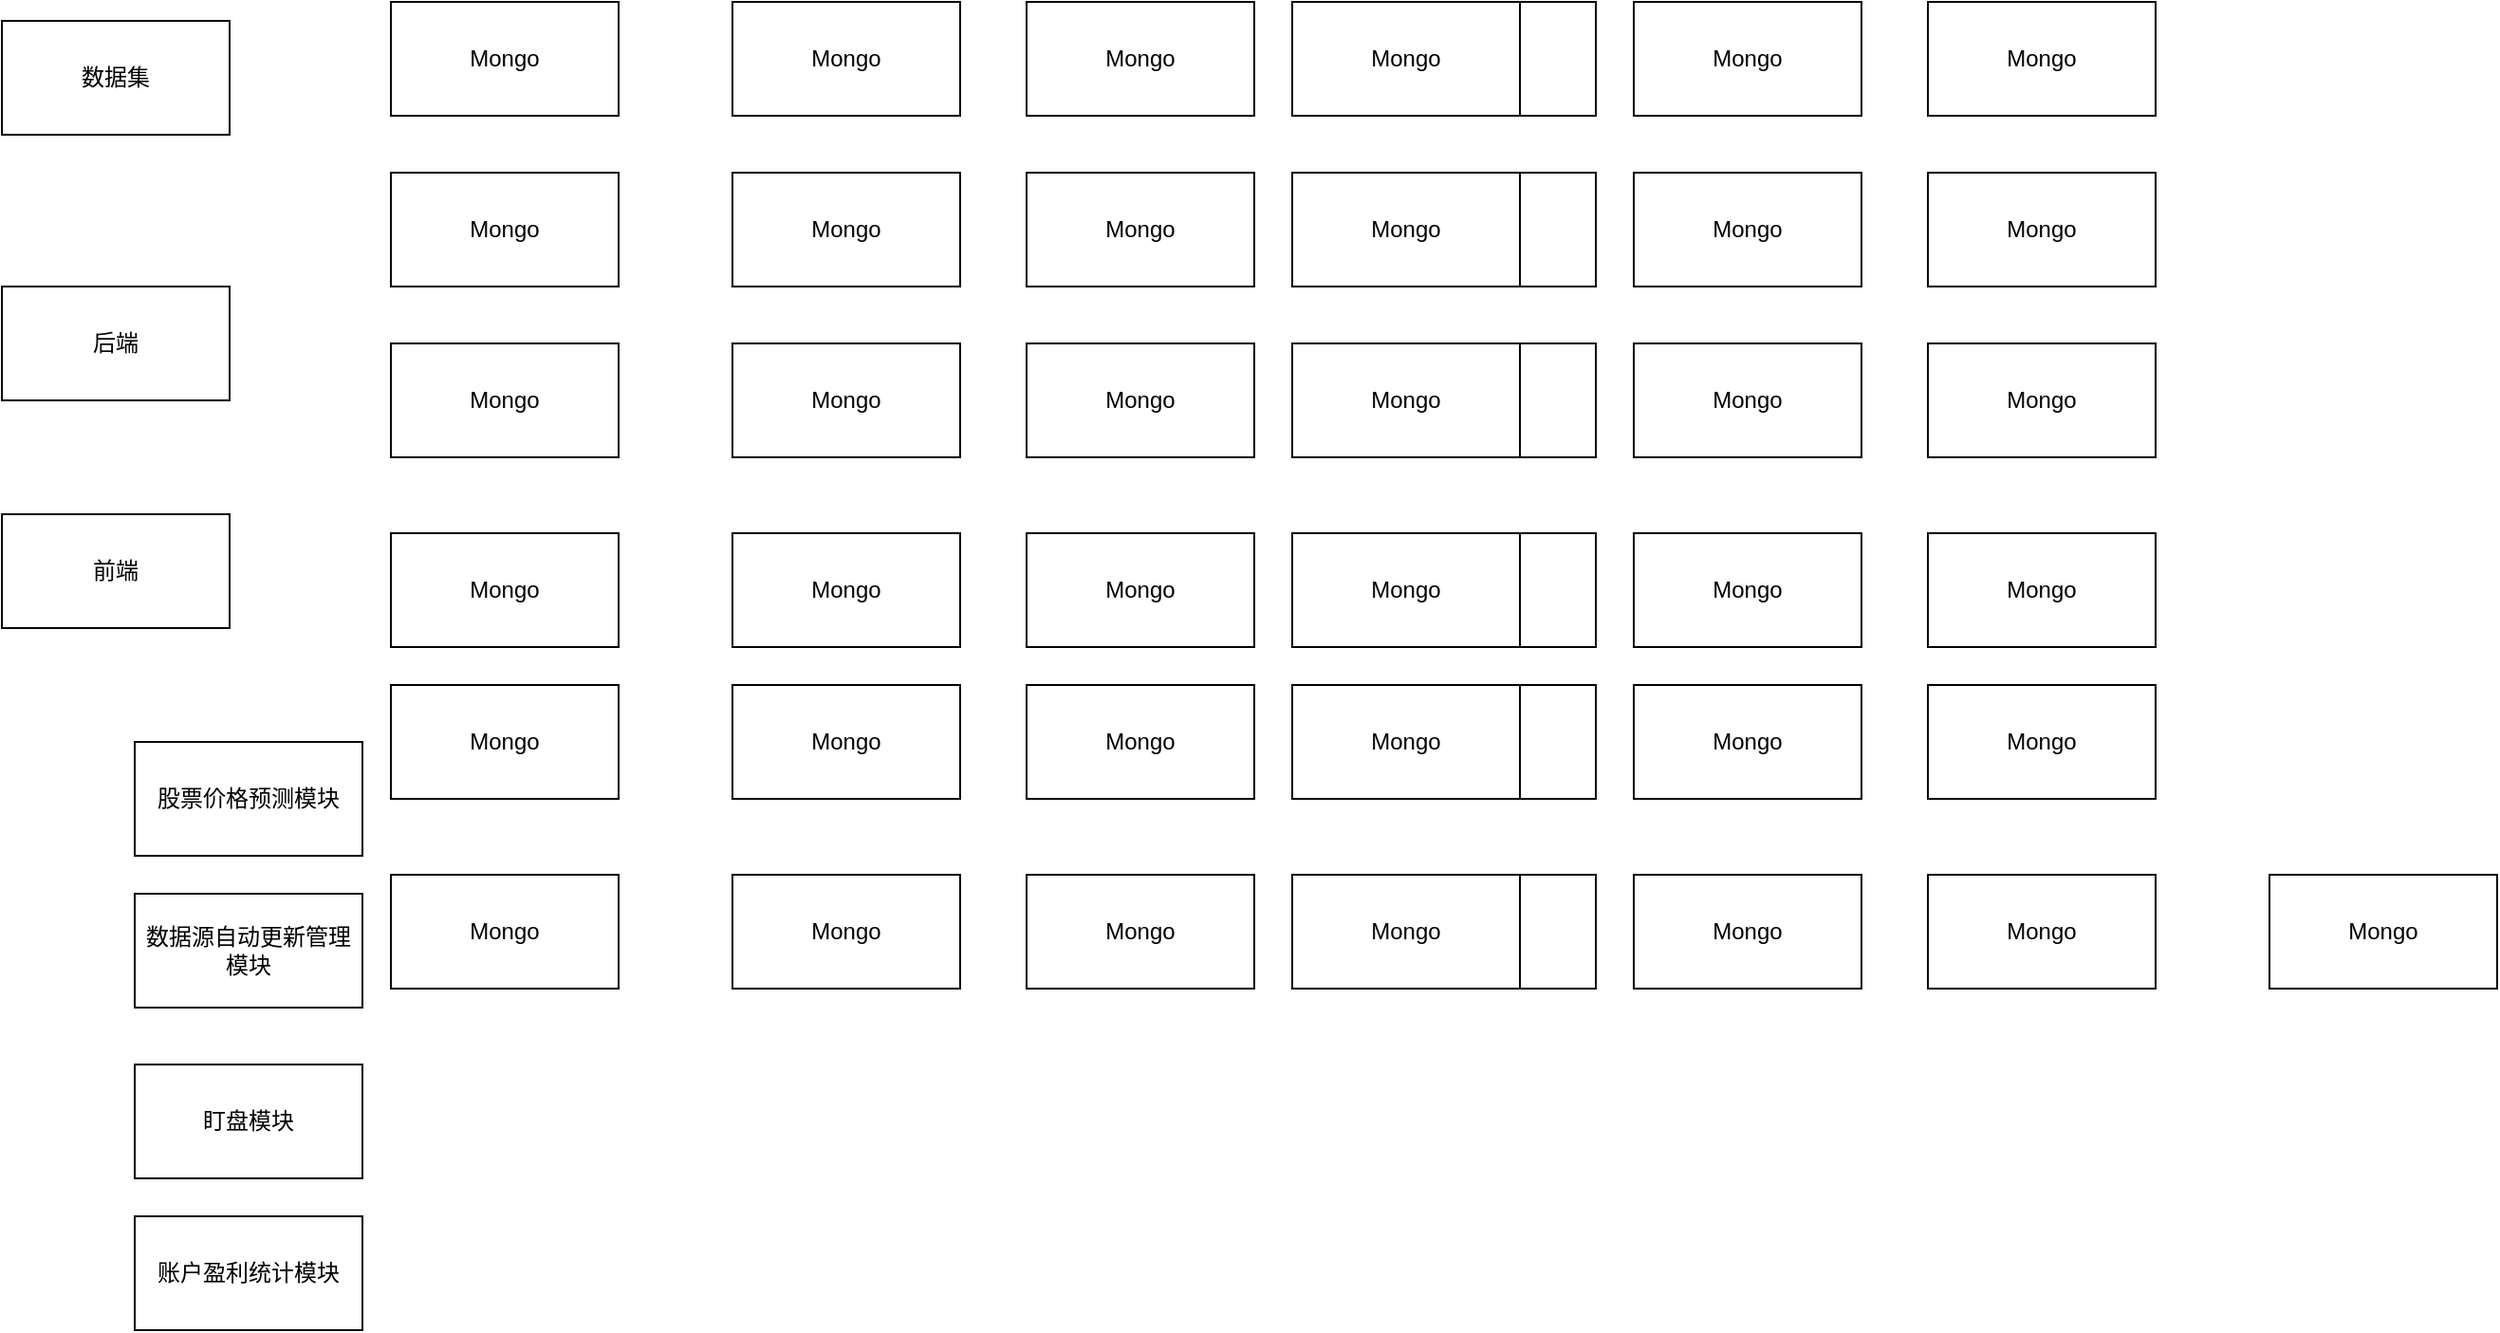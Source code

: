 <mxfile version="24.8.9">
  <diagram name="Page-1" id="sxSwd7jyhiuzXHBnLSu5">
    <mxGraphModel dx="1434" dy="785" grid="1" gridSize="10" guides="1" tooltips="1" connect="1" arrows="1" fold="1" page="1" pageScale="1" pageWidth="850" pageHeight="1100" math="0" shadow="0">
      <root>
        <mxCell id="0" />
        <mxCell id="1" parent="0" />
        <mxCell id="Vvy3frVBShBX31A8cEkJ-1" value="后端" style="rounded=0;whiteSpace=wrap;html=1;" vertex="1" parent="1">
          <mxGeometry x="220" y="290" width="120" height="60" as="geometry" />
        </mxCell>
        <mxCell id="Vvy3frVBShBX31A8cEkJ-2" value="数据集" style="rounded=0;whiteSpace=wrap;html=1;" vertex="1" parent="1">
          <mxGeometry x="220" y="150" width="120" height="60" as="geometry" />
        </mxCell>
        <mxCell id="Vvy3frVBShBX31A8cEkJ-3" value="Mongo" style="rounded=0;whiteSpace=wrap;html=1;" vertex="1" parent="1">
          <mxGeometry x="425" y="140" width="120" height="60" as="geometry" />
        </mxCell>
        <mxCell id="Vvy3frVBShBX31A8cEkJ-4" value="Mongo" style="rounded=0;whiteSpace=wrap;html=1;" vertex="1" parent="1">
          <mxGeometry x="605" y="140" width="120" height="60" as="geometry" />
        </mxCell>
        <mxCell id="Vvy3frVBShBX31A8cEkJ-5" value="Mongo" style="rounded=0;whiteSpace=wrap;html=1;" vertex="1" parent="1">
          <mxGeometry x="425" y="600" width="120" height="60" as="geometry" />
        </mxCell>
        <mxCell id="Vvy3frVBShBX31A8cEkJ-6" value="Mongo" style="rounded=0;whiteSpace=wrap;html=1;" vertex="1" parent="1">
          <mxGeometry x="605" y="600" width="120" height="60" as="geometry" />
        </mxCell>
        <mxCell id="Vvy3frVBShBX31A8cEkJ-7" value="Mongo" style="rounded=0;whiteSpace=wrap;html=1;" vertex="1" parent="1">
          <mxGeometry x="425" y="500" width="120" height="60" as="geometry" />
        </mxCell>
        <mxCell id="Vvy3frVBShBX31A8cEkJ-8" value="Mongo" style="rounded=0;whiteSpace=wrap;html=1;" vertex="1" parent="1">
          <mxGeometry x="605" y="500" width="120" height="60" as="geometry" />
        </mxCell>
        <mxCell id="Vvy3frVBShBX31A8cEkJ-9" value="Mongo" style="rounded=0;whiteSpace=wrap;html=1;" vertex="1" parent="1">
          <mxGeometry x="425" y="420" width="120" height="60" as="geometry" />
        </mxCell>
        <mxCell id="Vvy3frVBShBX31A8cEkJ-10" value="Mongo" style="rounded=0;whiteSpace=wrap;html=1;" vertex="1" parent="1">
          <mxGeometry x="605" y="420" width="120" height="60" as="geometry" />
        </mxCell>
        <mxCell id="Vvy3frVBShBX31A8cEkJ-11" value="Mongo" style="rounded=0;whiteSpace=wrap;html=1;" vertex="1" parent="1">
          <mxGeometry x="425" y="320" width="120" height="60" as="geometry" />
        </mxCell>
        <mxCell id="Vvy3frVBShBX31A8cEkJ-12" value="Mongo" style="rounded=0;whiteSpace=wrap;html=1;" vertex="1" parent="1">
          <mxGeometry x="605" y="320" width="120" height="60" as="geometry" />
        </mxCell>
        <mxCell id="Vvy3frVBShBX31A8cEkJ-13" value="Mongo" style="rounded=0;whiteSpace=wrap;html=1;" vertex="1" parent="1">
          <mxGeometry x="425" y="230" width="120" height="60" as="geometry" />
        </mxCell>
        <mxCell id="Vvy3frVBShBX31A8cEkJ-14" value="Mongo" style="rounded=0;whiteSpace=wrap;html=1;" vertex="1" parent="1">
          <mxGeometry x="605" y="230" width="120" height="60" as="geometry" />
        </mxCell>
        <mxCell id="Vvy3frVBShBX31A8cEkJ-15" value="Mongo" style="rounded=0;whiteSpace=wrap;html=1;" vertex="1" parent="1">
          <mxGeometry x="760" y="140" width="120" height="60" as="geometry" />
        </mxCell>
        <mxCell id="Vvy3frVBShBX31A8cEkJ-16" value="Mongo" style="rounded=0;whiteSpace=wrap;html=1;" vertex="1" parent="1">
          <mxGeometry x="940" y="140" width="120" height="60" as="geometry" />
        </mxCell>
        <mxCell id="Vvy3frVBShBX31A8cEkJ-17" value="Mongo" style="rounded=0;whiteSpace=wrap;html=1;" vertex="1" parent="1">
          <mxGeometry x="760" y="600" width="120" height="60" as="geometry" />
        </mxCell>
        <mxCell id="Vvy3frVBShBX31A8cEkJ-18" value="Mongo" style="rounded=0;whiteSpace=wrap;html=1;" vertex="1" parent="1">
          <mxGeometry x="940" y="600" width="120" height="60" as="geometry" />
        </mxCell>
        <mxCell id="Vvy3frVBShBX31A8cEkJ-19" value="Mongo" style="rounded=0;whiteSpace=wrap;html=1;" vertex="1" parent="1">
          <mxGeometry x="760" y="500" width="120" height="60" as="geometry" />
        </mxCell>
        <mxCell id="Vvy3frVBShBX31A8cEkJ-20" value="Mongo" style="rounded=0;whiteSpace=wrap;html=1;" vertex="1" parent="1">
          <mxGeometry x="940" y="500" width="120" height="60" as="geometry" />
        </mxCell>
        <mxCell id="Vvy3frVBShBX31A8cEkJ-21" value="Mongo" style="rounded=0;whiteSpace=wrap;html=1;" vertex="1" parent="1">
          <mxGeometry x="760" y="420" width="120" height="60" as="geometry" />
        </mxCell>
        <mxCell id="Vvy3frVBShBX31A8cEkJ-22" value="Mongo" style="rounded=0;whiteSpace=wrap;html=1;" vertex="1" parent="1">
          <mxGeometry x="940" y="420" width="120" height="60" as="geometry" />
        </mxCell>
        <mxCell id="Vvy3frVBShBX31A8cEkJ-23" value="Mongo" style="rounded=0;whiteSpace=wrap;html=1;" vertex="1" parent="1">
          <mxGeometry x="760" y="320" width="120" height="60" as="geometry" />
        </mxCell>
        <mxCell id="Vvy3frVBShBX31A8cEkJ-24" value="Mongo" style="rounded=0;whiteSpace=wrap;html=1;" vertex="1" parent="1">
          <mxGeometry x="940" y="320" width="120" height="60" as="geometry" />
        </mxCell>
        <mxCell id="Vvy3frVBShBX31A8cEkJ-25" value="Mongo" style="rounded=0;whiteSpace=wrap;html=1;" vertex="1" parent="1">
          <mxGeometry x="760" y="230" width="120" height="60" as="geometry" />
        </mxCell>
        <mxCell id="Vvy3frVBShBX31A8cEkJ-26" value="Mongo" style="rounded=0;whiteSpace=wrap;html=1;" vertex="1" parent="1">
          <mxGeometry x="940" y="230" width="120" height="60" as="geometry" />
        </mxCell>
        <mxCell id="Vvy3frVBShBX31A8cEkJ-27" value="Mongo" style="rounded=0;whiteSpace=wrap;html=1;" vertex="1" parent="1">
          <mxGeometry x="900" y="140" width="120" height="60" as="geometry" />
        </mxCell>
        <mxCell id="Vvy3frVBShBX31A8cEkJ-28" value="Mongo" style="rounded=0;whiteSpace=wrap;html=1;" vertex="1" parent="1">
          <mxGeometry x="1080" y="140" width="120" height="60" as="geometry" />
        </mxCell>
        <mxCell id="Vvy3frVBShBX31A8cEkJ-29" value="Mongo" style="rounded=0;whiteSpace=wrap;html=1;" vertex="1" parent="1">
          <mxGeometry x="900" y="600" width="120" height="60" as="geometry" />
        </mxCell>
        <mxCell id="Vvy3frVBShBX31A8cEkJ-30" value="Mongo" style="rounded=0;whiteSpace=wrap;html=1;" vertex="1" parent="1">
          <mxGeometry x="1080" y="600" width="120" height="60" as="geometry" />
        </mxCell>
        <mxCell id="Vvy3frVBShBX31A8cEkJ-31" value="Mongo" style="rounded=0;whiteSpace=wrap;html=1;" vertex="1" parent="1">
          <mxGeometry x="900" y="500" width="120" height="60" as="geometry" />
        </mxCell>
        <mxCell id="Vvy3frVBShBX31A8cEkJ-32" value="Mongo" style="rounded=0;whiteSpace=wrap;html=1;" vertex="1" parent="1">
          <mxGeometry x="1080" y="500" width="120" height="60" as="geometry" />
        </mxCell>
        <mxCell id="Vvy3frVBShBX31A8cEkJ-33" value="Mongo" style="rounded=0;whiteSpace=wrap;html=1;" vertex="1" parent="1">
          <mxGeometry x="900" y="420" width="120" height="60" as="geometry" />
        </mxCell>
        <mxCell id="Vvy3frVBShBX31A8cEkJ-34" value="Mongo" style="rounded=0;whiteSpace=wrap;html=1;" vertex="1" parent="1">
          <mxGeometry x="1080" y="420" width="120" height="60" as="geometry" />
        </mxCell>
        <mxCell id="Vvy3frVBShBX31A8cEkJ-35" value="Mongo" style="rounded=0;whiteSpace=wrap;html=1;" vertex="1" parent="1">
          <mxGeometry x="900" y="320" width="120" height="60" as="geometry" />
        </mxCell>
        <mxCell id="Vvy3frVBShBX31A8cEkJ-36" value="Mongo" style="rounded=0;whiteSpace=wrap;html=1;" vertex="1" parent="1">
          <mxGeometry x="1080" y="320" width="120" height="60" as="geometry" />
        </mxCell>
        <mxCell id="Vvy3frVBShBX31A8cEkJ-37" value="Mongo" style="rounded=0;whiteSpace=wrap;html=1;" vertex="1" parent="1">
          <mxGeometry x="900" y="230" width="120" height="60" as="geometry" />
        </mxCell>
        <mxCell id="Vvy3frVBShBX31A8cEkJ-38" value="Mongo" style="rounded=0;whiteSpace=wrap;html=1;" vertex="1" parent="1">
          <mxGeometry x="1080" y="230" width="120" height="60" as="geometry" />
        </mxCell>
        <mxCell id="Vvy3frVBShBX31A8cEkJ-39" value="Mongo" style="rounded=0;whiteSpace=wrap;html=1;" vertex="1" parent="1">
          <mxGeometry x="1235" y="140" width="120" height="60" as="geometry" />
        </mxCell>
        <mxCell id="Vvy3frVBShBX31A8cEkJ-40" value="前端" style="rounded=0;whiteSpace=wrap;html=1;" vertex="1" parent="1">
          <mxGeometry x="220" y="410" width="120" height="60" as="geometry" />
        </mxCell>
        <mxCell id="Vvy3frVBShBX31A8cEkJ-41" value="Mongo" style="rounded=0;whiteSpace=wrap;html=1;" vertex="1" parent="1">
          <mxGeometry x="1235" y="600" width="120" height="60" as="geometry" />
        </mxCell>
        <mxCell id="Vvy3frVBShBX31A8cEkJ-42" value="Mongo" style="rounded=0;whiteSpace=wrap;html=1;" vertex="1" parent="1">
          <mxGeometry x="1415" y="600" width="120" height="60" as="geometry" />
        </mxCell>
        <mxCell id="Vvy3frVBShBX31A8cEkJ-43" value="Mongo" style="rounded=0;whiteSpace=wrap;html=1;" vertex="1" parent="1">
          <mxGeometry x="1235" y="500" width="120" height="60" as="geometry" />
        </mxCell>
        <mxCell id="Vvy3frVBShBX31A8cEkJ-44" value="账户盈利统计模块" style="rounded=0;whiteSpace=wrap;html=1;" vertex="1" parent="1">
          <mxGeometry x="290" y="780" width="120" height="60" as="geometry" />
        </mxCell>
        <mxCell id="Vvy3frVBShBX31A8cEkJ-45" value="Mongo" style="rounded=0;whiteSpace=wrap;html=1;" vertex="1" parent="1">
          <mxGeometry x="1235" y="420" width="120" height="60" as="geometry" />
        </mxCell>
        <mxCell id="Vvy3frVBShBX31A8cEkJ-46" value="盯盘模块" style="rounded=0;whiteSpace=wrap;html=1;" vertex="1" parent="1">
          <mxGeometry x="290" y="700" width="120" height="60" as="geometry" />
        </mxCell>
        <mxCell id="Vvy3frVBShBX31A8cEkJ-47" value="Mongo" style="rounded=0;whiteSpace=wrap;html=1;" vertex="1" parent="1">
          <mxGeometry x="1235" y="320" width="120" height="60" as="geometry" />
        </mxCell>
        <mxCell id="Vvy3frVBShBX31A8cEkJ-48" value="数据源自动更新管理模块" style="rounded=0;whiteSpace=wrap;html=1;" vertex="1" parent="1">
          <mxGeometry x="290" y="610" width="120" height="60" as="geometry" />
        </mxCell>
        <mxCell id="Vvy3frVBShBX31A8cEkJ-49" value="Mongo" style="rounded=0;whiteSpace=wrap;html=1;" vertex="1" parent="1">
          <mxGeometry x="1235" y="230" width="120" height="60" as="geometry" />
        </mxCell>
        <mxCell id="Vvy3frVBShBX31A8cEkJ-50" value="股票价格预测模块" style="rounded=0;whiteSpace=wrap;html=1;" vertex="1" parent="1">
          <mxGeometry x="290" y="530" width="120" height="60" as="geometry" />
        </mxCell>
      </root>
    </mxGraphModel>
  </diagram>
</mxfile>
